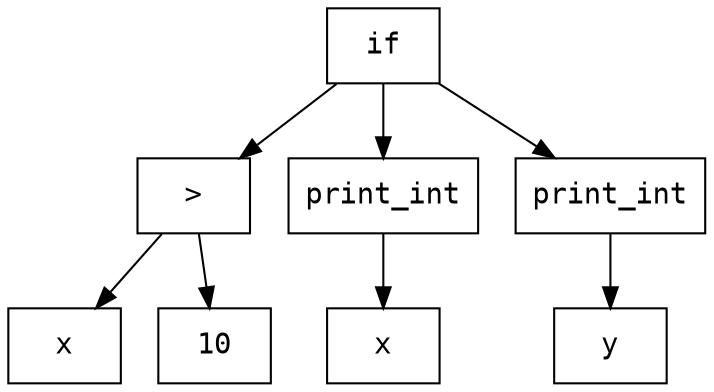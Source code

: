 digraph G {
  ordering="out"
  node [shape="rect", fontname="monospace"]
  edge [fontsize=10, fontname="monospace"]
  gt [label=">"]
  f1 [label="print_int"]
  f2 [label="print_int"]
  x1 [label="x"]
  x2 [label="x"]
  if -> gt
  gt -> x1
  gt -> 10
  if -> f1
  f1 -> x2
  if -> f2
  f2 -> y
}

